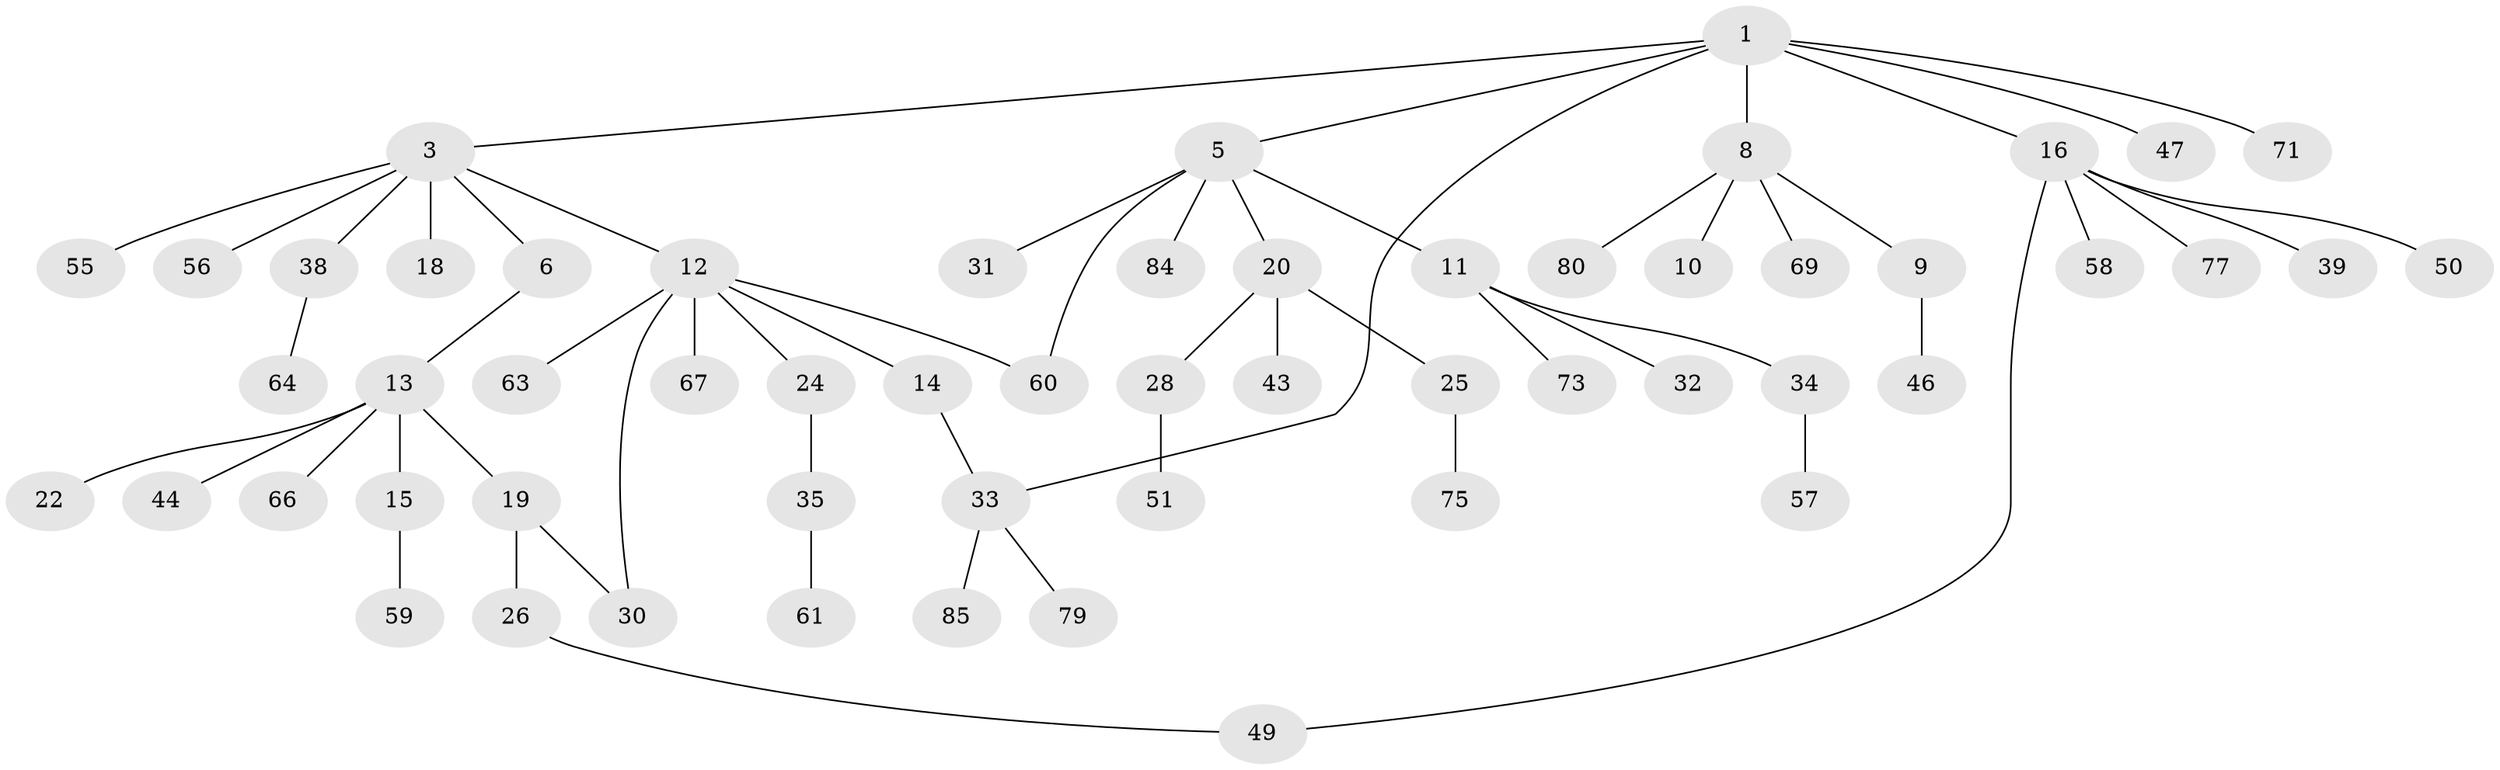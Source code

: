 // Generated by graph-tools (version 1.1) at 2025/51/02/27/25 19:51:40]
// undirected, 56 vertices, 59 edges
graph export_dot {
graph [start="1"]
  node [color=gray90,style=filled];
  1 [super="+2"];
  3 [super="+4"];
  5 [super="+7"];
  6 [super="+17"];
  8 [super="+40"];
  9 [super="+36"];
  10;
  11 [super="+23"];
  12 [super="+68"];
  13 [super="+53"];
  14 [super="+74"];
  15 [super="+65"];
  16 [super="+27"];
  18;
  19;
  20 [super="+21"];
  22 [super="+42"];
  24 [super="+82"];
  25 [super="+29"];
  26 [super="+41"];
  28;
  30 [super="+52"];
  31;
  32 [super="+37"];
  33 [super="+45"];
  34 [super="+48"];
  35 [super="+78"];
  38 [super="+62"];
  39;
  43;
  44;
  46 [super="+76"];
  47;
  49 [super="+54"];
  50;
  51;
  55;
  56;
  57;
  58;
  59 [super="+72"];
  60 [super="+70"];
  61;
  63;
  64;
  66;
  67;
  69;
  71;
  73;
  75 [super="+83"];
  77 [super="+81"];
  79;
  80;
  84;
  85;
  1 -- 5;
  1 -- 16;
  1 -- 33;
  1 -- 71;
  1 -- 8;
  1 -- 3;
  1 -- 47;
  3 -- 6;
  3 -- 12;
  3 -- 18;
  3 -- 38;
  3 -- 56;
  3 -- 55;
  5 -- 11;
  5 -- 84;
  5 -- 20;
  5 -- 60;
  5 -- 31;
  6 -- 13;
  8 -- 9;
  8 -- 10;
  8 -- 69;
  8 -- 80;
  9 -- 46;
  11 -- 32;
  11 -- 34;
  11 -- 73;
  12 -- 14;
  12 -- 24;
  12 -- 30;
  12 -- 63;
  12 -- 67;
  12 -- 60;
  13 -- 15;
  13 -- 19;
  13 -- 22;
  13 -- 44;
  13 -- 66;
  14 -- 33;
  15 -- 59;
  16 -- 58;
  16 -- 49;
  16 -- 50;
  16 -- 39;
  16 -- 77;
  19 -- 26;
  19 -- 30;
  20 -- 28;
  20 -- 25;
  20 -- 43;
  24 -- 35;
  25 -- 75;
  26 -- 49;
  28 -- 51;
  33 -- 79;
  33 -- 85;
  34 -- 57;
  35 -- 61;
  38 -- 64;
}
